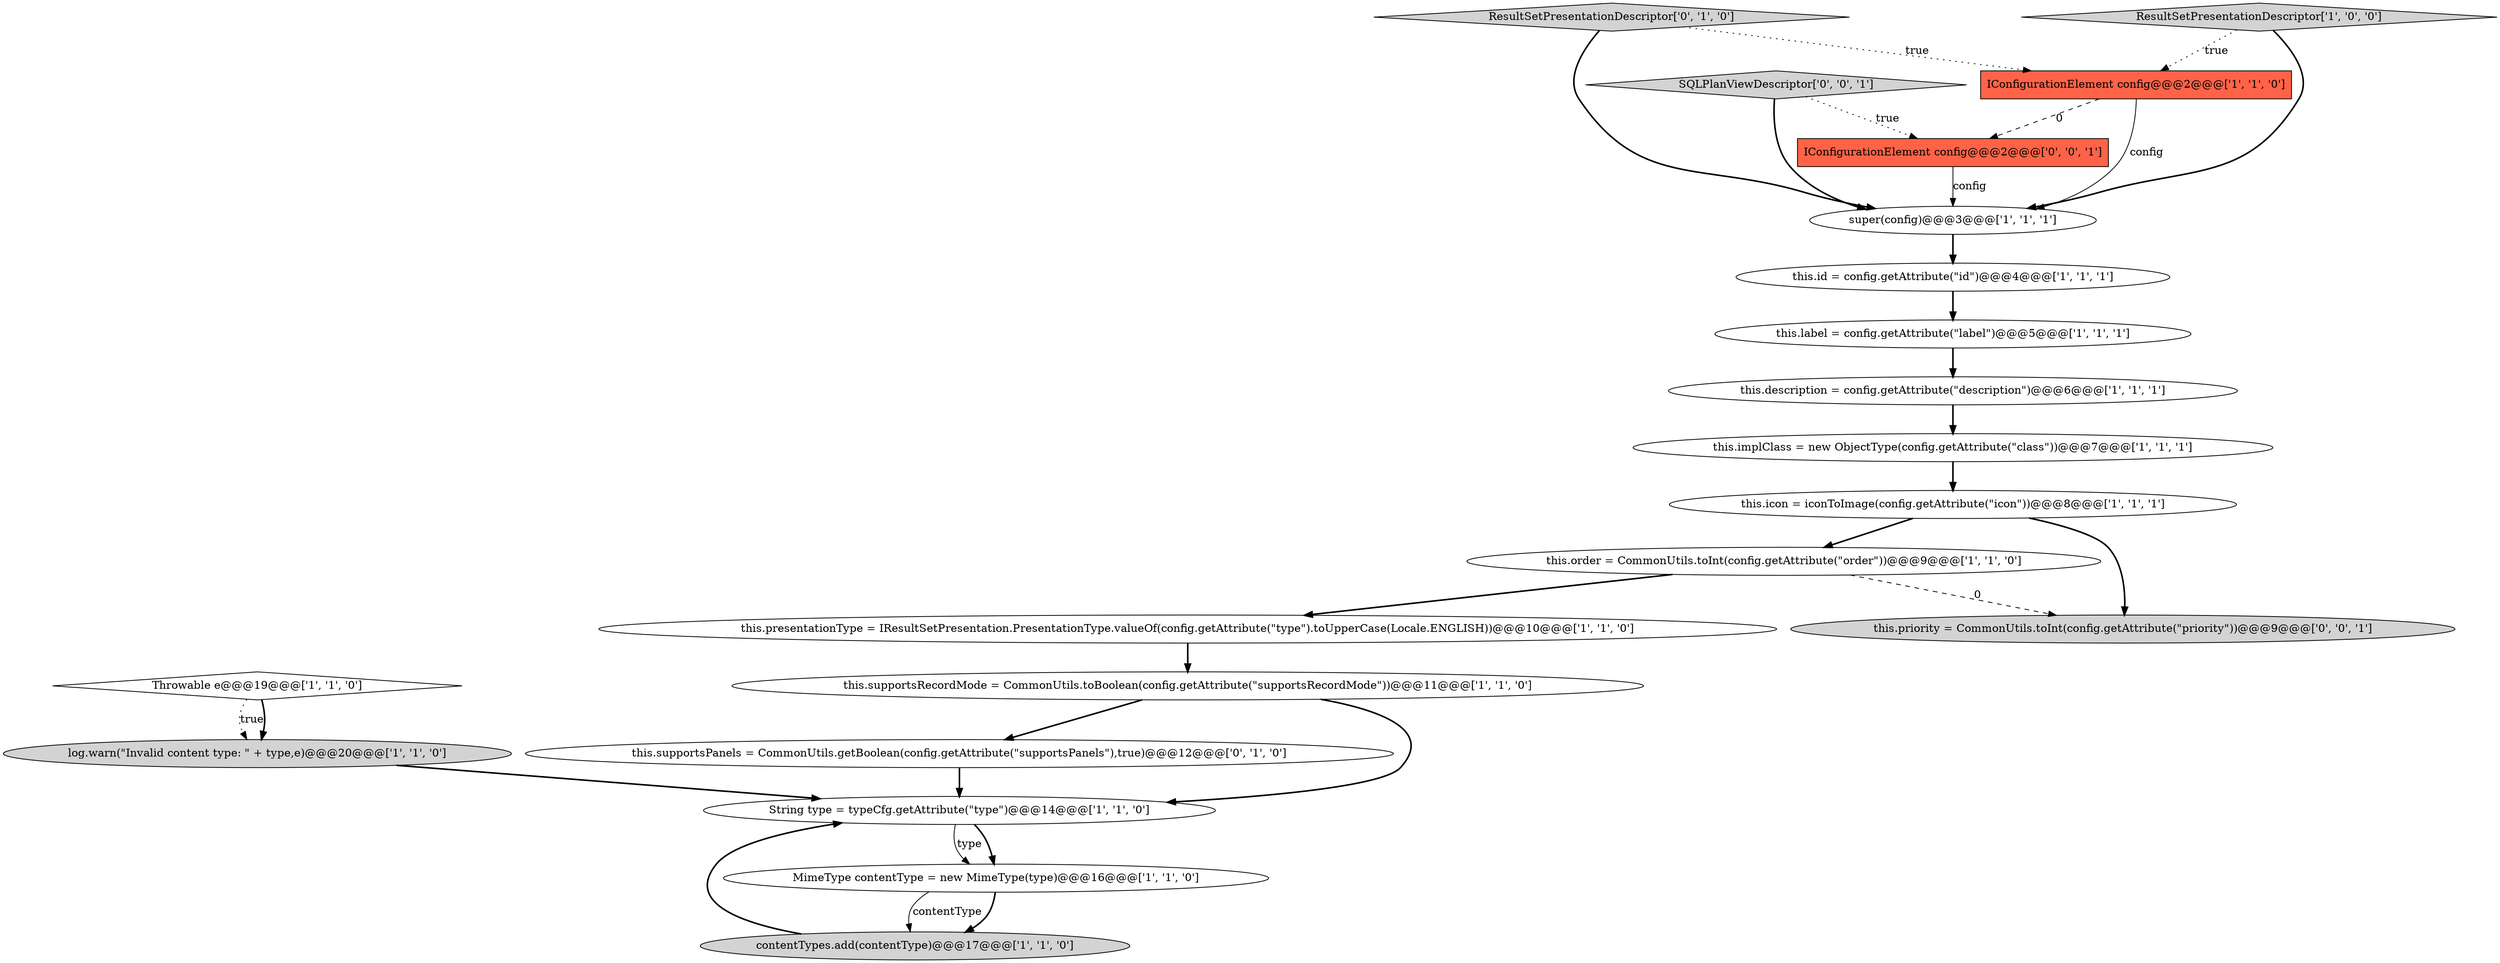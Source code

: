 digraph {
0 [style = filled, label = "this.presentationType = IResultSetPresentation.PresentationType.valueOf(config.getAttribute(\"type\").toUpperCase(Locale.ENGLISH))@@@10@@@['1', '1', '0']", fillcolor = white, shape = ellipse image = "AAA0AAABBB1BBB"];
7 [style = filled, label = "log.warn(\"Invalid content type: \" + type,e)@@@20@@@['1', '1', '0']", fillcolor = lightgray, shape = ellipse image = "AAA0AAABBB1BBB"];
20 [style = filled, label = "IConfigurationElement config@@@2@@@['0', '0', '1']", fillcolor = tomato, shape = box image = "AAA0AAABBB3BBB"];
5 [style = filled, label = "Throwable e@@@19@@@['1', '1', '0']", fillcolor = white, shape = diamond image = "AAA0AAABBB1BBB"];
18 [style = filled, label = "this.priority = CommonUtils.toInt(config.getAttribute(\"priority\"))@@@9@@@['0', '0', '1']", fillcolor = lightgray, shape = ellipse image = "AAA0AAABBB3BBB"];
2 [style = filled, label = "contentTypes.add(contentType)@@@17@@@['1', '1', '0']", fillcolor = lightgray, shape = ellipse image = "AAA0AAABBB1BBB"];
19 [style = filled, label = "SQLPlanViewDescriptor['0', '0', '1']", fillcolor = lightgray, shape = diamond image = "AAA0AAABBB3BBB"];
14 [style = filled, label = "this.icon = iconToImage(config.getAttribute(\"icon\"))@@@8@@@['1', '1', '1']", fillcolor = white, shape = ellipse image = "AAA0AAABBB1BBB"];
4 [style = filled, label = "this.implClass = new ObjectType(config.getAttribute(\"class\"))@@@7@@@['1', '1', '1']", fillcolor = white, shape = ellipse image = "AAA0AAABBB1BBB"];
13 [style = filled, label = "super(config)@@@3@@@['1', '1', '1']", fillcolor = white, shape = ellipse image = "AAA0AAABBB1BBB"];
1 [style = filled, label = "this.label = config.getAttribute(\"label\")@@@5@@@['1', '1', '1']", fillcolor = white, shape = ellipse image = "AAA0AAABBB1BBB"];
6 [style = filled, label = "this.order = CommonUtils.toInt(config.getAttribute(\"order\"))@@@9@@@['1', '1', '0']", fillcolor = white, shape = ellipse image = "AAA0AAABBB1BBB"];
3 [style = filled, label = "String type = typeCfg.getAttribute(\"type\")@@@14@@@['1', '1', '0']", fillcolor = white, shape = ellipse image = "AAA0AAABBB1BBB"];
10 [style = filled, label = "this.id = config.getAttribute(\"id\")@@@4@@@['1', '1', '1']", fillcolor = white, shape = ellipse image = "AAA0AAABBB1BBB"];
11 [style = filled, label = "MimeType contentType = new MimeType(type)@@@16@@@['1', '1', '0']", fillcolor = white, shape = ellipse image = "AAA0AAABBB1BBB"];
17 [style = filled, label = "this.supportsPanels = CommonUtils.getBoolean(config.getAttribute(\"supportsPanels\"),true)@@@12@@@['0', '1', '0']", fillcolor = white, shape = ellipse image = "AAA1AAABBB2BBB"];
15 [style = filled, label = "this.supportsRecordMode = CommonUtils.toBoolean(config.getAttribute(\"supportsRecordMode\"))@@@11@@@['1', '1', '0']", fillcolor = white, shape = ellipse image = "AAA0AAABBB1BBB"];
16 [style = filled, label = "ResultSetPresentationDescriptor['0', '1', '0']", fillcolor = lightgray, shape = diamond image = "AAA0AAABBB2BBB"];
12 [style = filled, label = "ResultSetPresentationDescriptor['1', '0', '0']", fillcolor = lightgray, shape = diamond image = "AAA0AAABBB1BBB"];
9 [style = filled, label = "IConfigurationElement config@@@2@@@['1', '1', '0']", fillcolor = tomato, shape = box image = "AAA0AAABBB1BBB"];
8 [style = filled, label = "this.description = config.getAttribute(\"description\")@@@6@@@['1', '1', '1']", fillcolor = white, shape = ellipse image = "AAA0AAABBB1BBB"];
3->11 [style = bold, label=""];
6->18 [style = dashed, label="0"];
20->13 [style = solid, label="config"];
14->18 [style = bold, label=""];
8->4 [style = bold, label=""];
6->0 [style = bold, label=""];
1->8 [style = bold, label=""];
5->7 [style = dotted, label="true"];
17->3 [style = bold, label=""];
16->13 [style = bold, label=""];
11->2 [style = bold, label=""];
19->13 [style = bold, label=""];
19->20 [style = dotted, label="true"];
12->13 [style = bold, label=""];
2->3 [style = bold, label=""];
7->3 [style = bold, label=""];
10->1 [style = bold, label=""];
3->11 [style = solid, label="type"];
11->2 [style = solid, label="contentType"];
0->15 [style = bold, label=""];
16->9 [style = dotted, label="true"];
9->13 [style = solid, label="config"];
12->9 [style = dotted, label="true"];
9->20 [style = dashed, label="0"];
14->6 [style = bold, label=""];
15->3 [style = bold, label=""];
4->14 [style = bold, label=""];
13->10 [style = bold, label=""];
5->7 [style = bold, label=""];
15->17 [style = bold, label=""];
}
